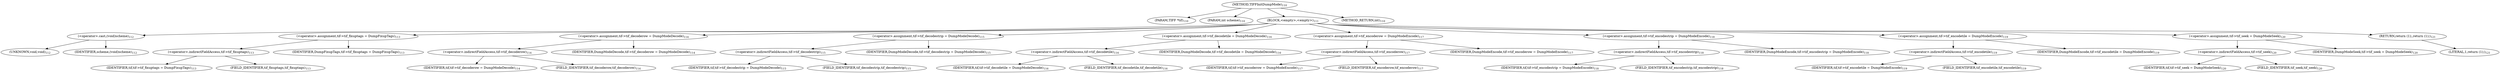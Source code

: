 digraph "TIFFInitDumpMode" {  
"63862" [label = <(METHOD,TIFFInitDumpMode)<SUB>110</SUB>> ]
"63863" [label = <(PARAM,TIFF *tif)<SUB>110</SUB>> ]
"63864" [label = <(PARAM,int scheme)<SUB>110</SUB>> ]
"63865" [label = <(BLOCK,&lt;empty&gt;,&lt;empty&gt;)<SUB>111</SUB>> ]
"63866" [label = <(&lt;operator&gt;.cast,(void)scheme)<SUB>112</SUB>> ]
"63867" [label = <(UNKNOWN,void,void)<SUB>112</SUB>> ]
"63868" [label = <(IDENTIFIER,scheme,(void)scheme)<SUB>112</SUB>> ]
"63869" [label = <(&lt;operator&gt;.assignment,tif-&gt;tif_fixuptags = DumpFixupTags)<SUB>113</SUB>> ]
"63870" [label = <(&lt;operator&gt;.indirectFieldAccess,tif-&gt;tif_fixuptags)<SUB>113</SUB>> ]
"63871" [label = <(IDENTIFIER,tif,tif-&gt;tif_fixuptags = DumpFixupTags)<SUB>113</SUB>> ]
"63872" [label = <(FIELD_IDENTIFIER,tif_fixuptags,tif_fixuptags)<SUB>113</SUB>> ]
"63873" [label = <(IDENTIFIER,DumpFixupTags,tif-&gt;tif_fixuptags = DumpFixupTags)<SUB>113</SUB>> ]
"63874" [label = <(&lt;operator&gt;.assignment,tif-&gt;tif_decoderow = DumpModeDecode)<SUB>114</SUB>> ]
"63875" [label = <(&lt;operator&gt;.indirectFieldAccess,tif-&gt;tif_decoderow)<SUB>114</SUB>> ]
"63876" [label = <(IDENTIFIER,tif,tif-&gt;tif_decoderow = DumpModeDecode)<SUB>114</SUB>> ]
"63877" [label = <(FIELD_IDENTIFIER,tif_decoderow,tif_decoderow)<SUB>114</SUB>> ]
"63878" [label = <(IDENTIFIER,DumpModeDecode,tif-&gt;tif_decoderow = DumpModeDecode)<SUB>114</SUB>> ]
"63879" [label = <(&lt;operator&gt;.assignment,tif-&gt;tif_decodestrip = DumpModeDecode)<SUB>115</SUB>> ]
"63880" [label = <(&lt;operator&gt;.indirectFieldAccess,tif-&gt;tif_decodestrip)<SUB>115</SUB>> ]
"63881" [label = <(IDENTIFIER,tif,tif-&gt;tif_decodestrip = DumpModeDecode)<SUB>115</SUB>> ]
"63882" [label = <(FIELD_IDENTIFIER,tif_decodestrip,tif_decodestrip)<SUB>115</SUB>> ]
"63883" [label = <(IDENTIFIER,DumpModeDecode,tif-&gt;tif_decodestrip = DumpModeDecode)<SUB>115</SUB>> ]
"63884" [label = <(&lt;operator&gt;.assignment,tif-&gt;tif_decodetile = DumpModeDecode)<SUB>116</SUB>> ]
"63885" [label = <(&lt;operator&gt;.indirectFieldAccess,tif-&gt;tif_decodetile)<SUB>116</SUB>> ]
"63886" [label = <(IDENTIFIER,tif,tif-&gt;tif_decodetile = DumpModeDecode)<SUB>116</SUB>> ]
"63887" [label = <(FIELD_IDENTIFIER,tif_decodetile,tif_decodetile)<SUB>116</SUB>> ]
"63888" [label = <(IDENTIFIER,DumpModeDecode,tif-&gt;tif_decodetile = DumpModeDecode)<SUB>116</SUB>> ]
"63889" [label = <(&lt;operator&gt;.assignment,tif-&gt;tif_encoderow = DumpModeEncode)<SUB>117</SUB>> ]
"63890" [label = <(&lt;operator&gt;.indirectFieldAccess,tif-&gt;tif_encoderow)<SUB>117</SUB>> ]
"63891" [label = <(IDENTIFIER,tif,tif-&gt;tif_encoderow = DumpModeEncode)<SUB>117</SUB>> ]
"63892" [label = <(FIELD_IDENTIFIER,tif_encoderow,tif_encoderow)<SUB>117</SUB>> ]
"63893" [label = <(IDENTIFIER,DumpModeEncode,tif-&gt;tif_encoderow = DumpModeEncode)<SUB>117</SUB>> ]
"63894" [label = <(&lt;operator&gt;.assignment,tif-&gt;tif_encodestrip = DumpModeEncode)<SUB>118</SUB>> ]
"63895" [label = <(&lt;operator&gt;.indirectFieldAccess,tif-&gt;tif_encodestrip)<SUB>118</SUB>> ]
"63896" [label = <(IDENTIFIER,tif,tif-&gt;tif_encodestrip = DumpModeEncode)<SUB>118</SUB>> ]
"63897" [label = <(FIELD_IDENTIFIER,tif_encodestrip,tif_encodestrip)<SUB>118</SUB>> ]
"63898" [label = <(IDENTIFIER,DumpModeEncode,tif-&gt;tif_encodestrip = DumpModeEncode)<SUB>118</SUB>> ]
"63899" [label = <(&lt;operator&gt;.assignment,tif-&gt;tif_encodetile = DumpModeEncode)<SUB>119</SUB>> ]
"63900" [label = <(&lt;operator&gt;.indirectFieldAccess,tif-&gt;tif_encodetile)<SUB>119</SUB>> ]
"63901" [label = <(IDENTIFIER,tif,tif-&gt;tif_encodetile = DumpModeEncode)<SUB>119</SUB>> ]
"63902" [label = <(FIELD_IDENTIFIER,tif_encodetile,tif_encodetile)<SUB>119</SUB>> ]
"63903" [label = <(IDENTIFIER,DumpModeEncode,tif-&gt;tif_encodetile = DumpModeEncode)<SUB>119</SUB>> ]
"63904" [label = <(&lt;operator&gt;.assignment,tif-&gt;tif_seek = DumpModeSeek)<SUB>120</SUB>> ]
"63905" [label = <(&lt;operator&gt;.indirectFieldAccess,tif-&gt;tif_seek)<SUB>120</SUB>> ]
"63906" [label = <(IDENTIFIER,tif,tif-&gt;tif_seek = DumpModeSeek)<SUB>120</SUB>> ]
"63907" [label = <(FIELD_IDENTIFIER,tif_seek,tif_seek)<SUB>120</SUB>> ]
"63908" [label = <(IDENTIFIER,DumpModeSeek,tif-&gt;tif_seek = DumpModeSeek)<SUB>120</SUB>> ]
"63909" [label = <(RETURN,return (1);,return (1);)<SUB>121</SUB>> ]
"63910" [label = <(LITERAL,1,return (1);)<SUB>121</SUB>> ]
"63911" [label = <(METHOD_RETURN,int)<SUB>110</SUB>> ]
  "63862" -> "63863" 
  "63862" -> "63864" 
  "63862" -> "63865" 
  "63862" -> "63911" 
  "63865" -> "63866" 
  "63865" -> "63869" 
  "63865" -> "63874" 
  "63865" -> "63879" 
  "63865" -> "63884" 
  "63865" -> "63889" 
  "63865" -> "63894" 
  "63865" -> "63899" 
  "63865" -> "63904" 
  "63865" -> "63909" 
  "63866" -> "63867" 
  "63866" -> "63868" 
  "63869" -> "63870" 
  "63869" -> "63873" 
  "63870" -> "63871" 
  "63870" -> "63872" 
  "63874" -> "63875" 
  "63874" -> "63878" 
  "63875" -> "63876" 
  "63875" -> "63877" 
  "63879" -> "63880" 
  "63879" -> "63883" 
  "63880" -> "63881" 
  "63880" -> "63882" 
  "63884" -> "63885" 
  "63884" -> "63888" 
  "63885" -> "63886" 
  "63885" -> "63887" 
  "63889" -> "63890" 
  "63889" -> "63893" 
  "63890" -> "63891" 
  "63890" -> "63892" 
  "63894" -> "63895" 
  "63894" -> "63898" 
  "63895" -> "63896" 
  "63895" -> "63897" 
  "63899" -> "63900" 
  "63899" -> "63903" 
  "63900" -> "63901" 
  "63900" -> "63902" 
  "63904" -> "63905" 
  "63904" -> "63908" 
  "63905" -> "63906" 
  "63905" -> "63907" 
  "63909" -> "63910" 
}
